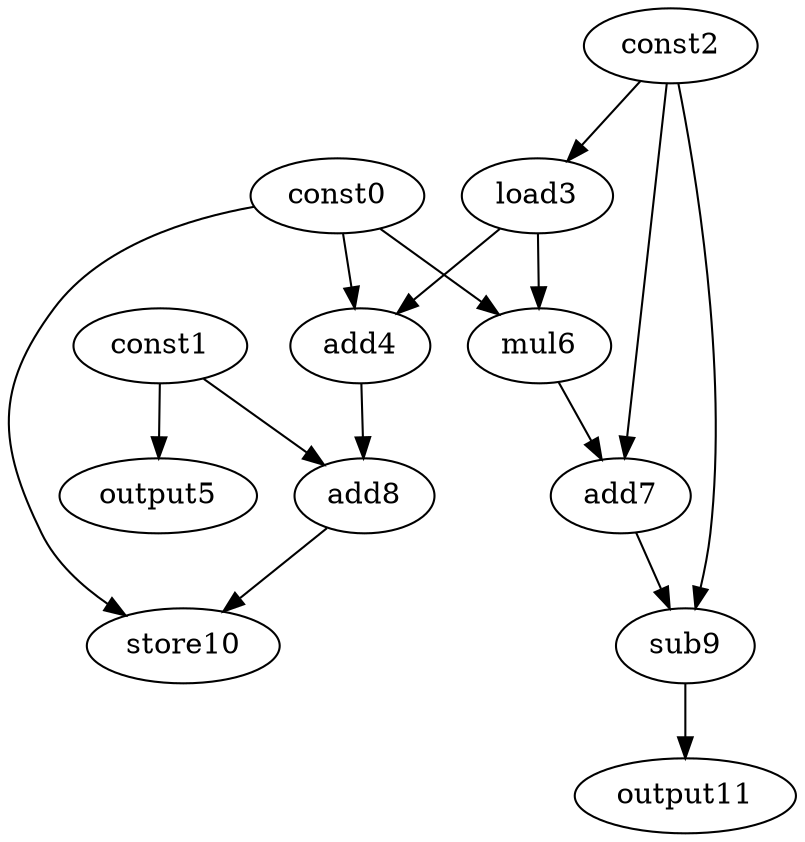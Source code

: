 digraph G { 
const0[opcode=const]; 
const1[opcode=const]; 
const2[opcode=const]; 
load3[opcode=load]; 
add4[opcode=add]; 
output5[opcode=output]; 
mul6[opcode=mul]; 
add7[opcode=add]; 
add8[opcode=add]; 
sub9[opcode=sub]; 
store10[opcode=store]; 
output11[opcode=output]; 
const2->load3[operand=0];
const1->output5[operand=0];
const0->add4[operand=0];
load3->add4[operand=1];
const0->mul6[operand=0];
load3->mul6[operand=1];
const2->add7[operand=0];
mul6->add7[operand=1];
const1->add8[operand=0];
add4->add8[operand=1];
const2->sub9[operand=0];
add7->sub9[operand=1];
const0->store10[operand=0];
add8->store10[operand=1];
sub9->output11[operand=0];
}
